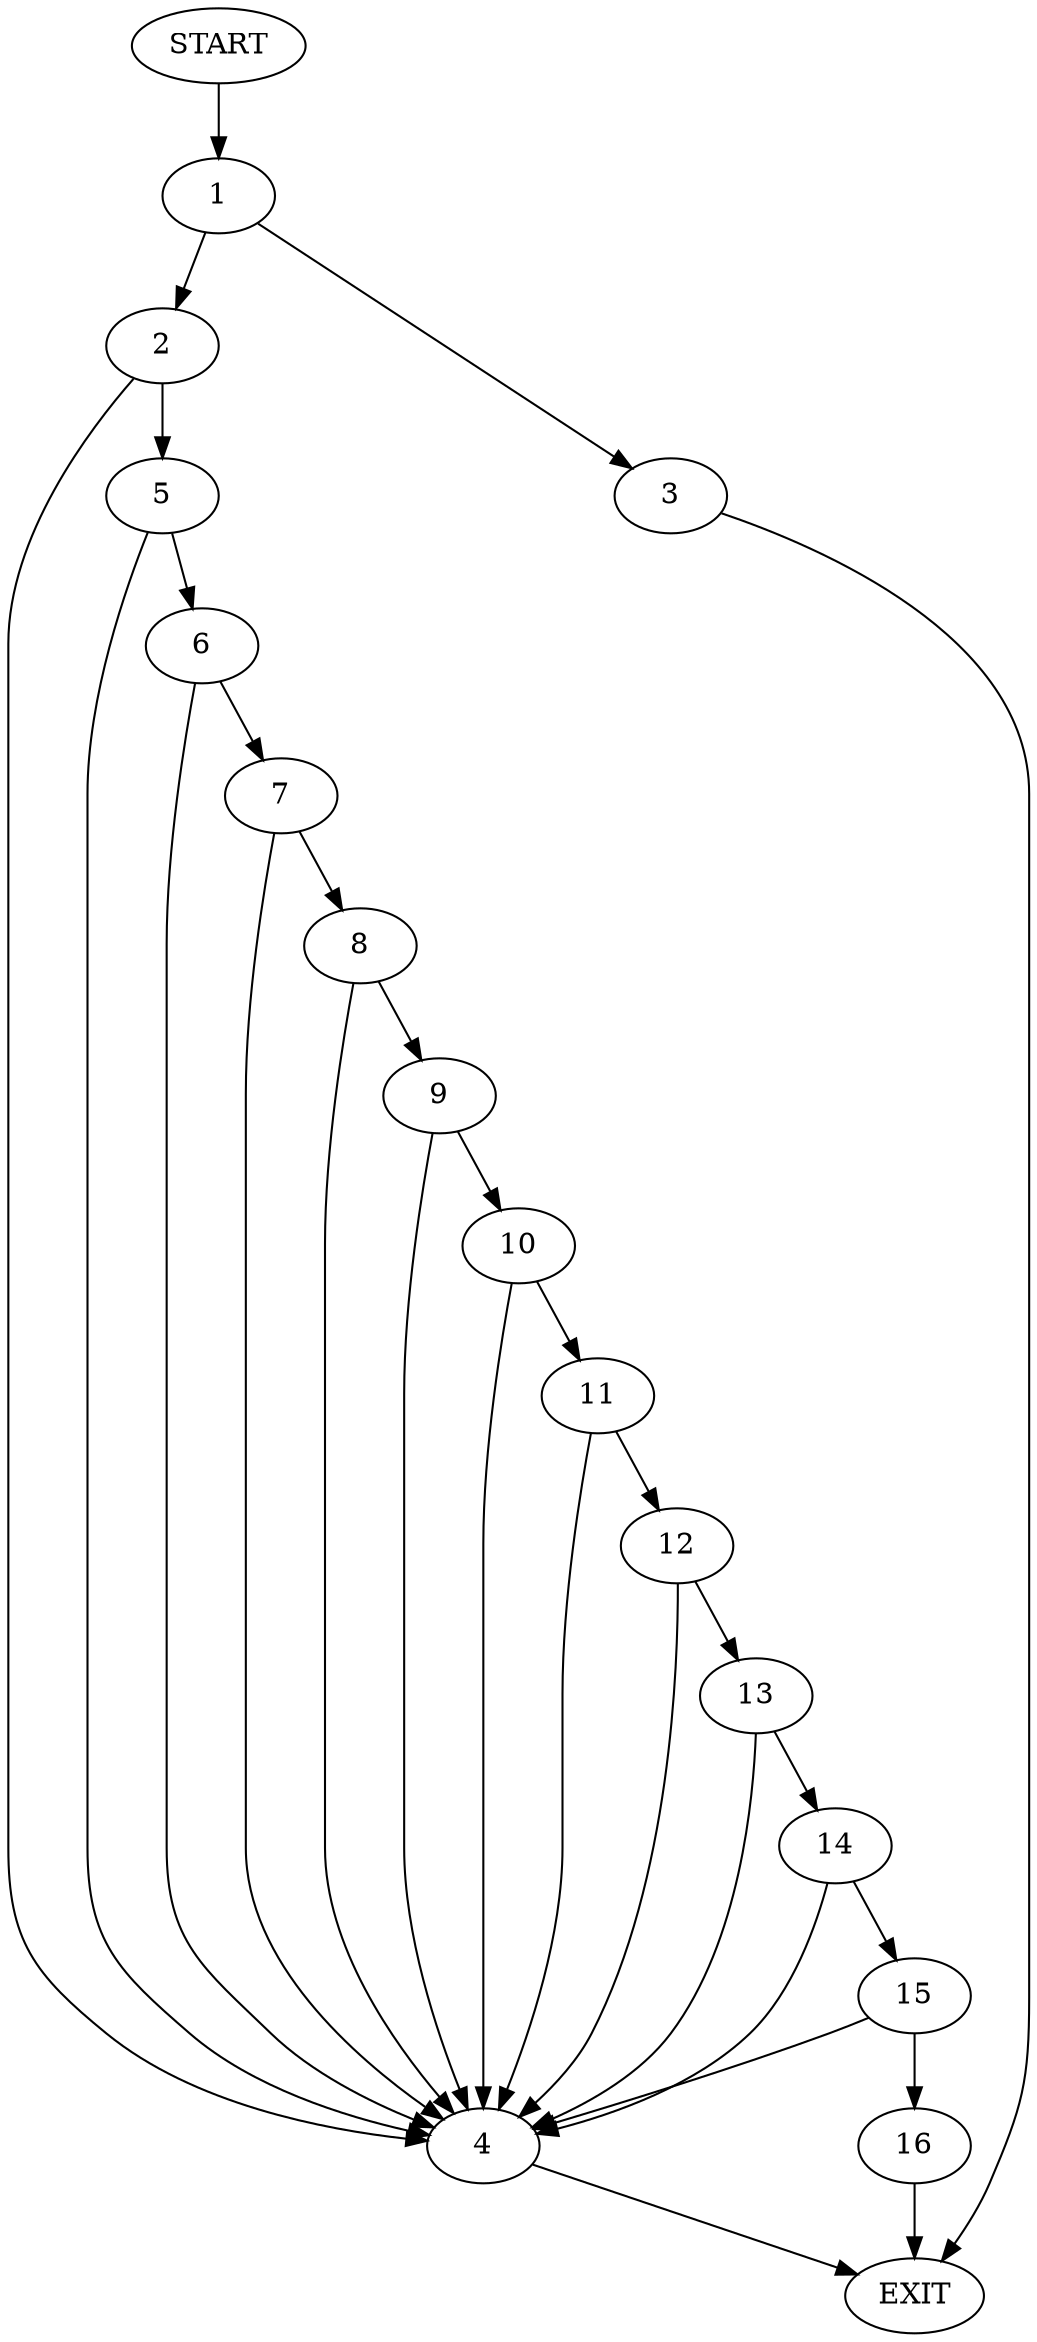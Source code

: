digraph {
0 [label="START"]
17 [label="EXIT"]
0 -> 1
1 -> 2
1 -> 3
3 -> 17
2 -> 4
2 -> 5
5 -> 4
5 -> 6
4 -> 17
6 -> 4
6 -> 7
7 -> 4
7 -> 8
8 -> 4
8 -> 9
9 -> 4
9 -> 10
10 -> 4
10 -> 11
11 -> 4
11 -> 12
12 -> 4
12 -> 13
13 -> 4
13 -> 14
14 -> 15
14 -> 4
15 -> 4
15 -> 16
16 -> 17
}
